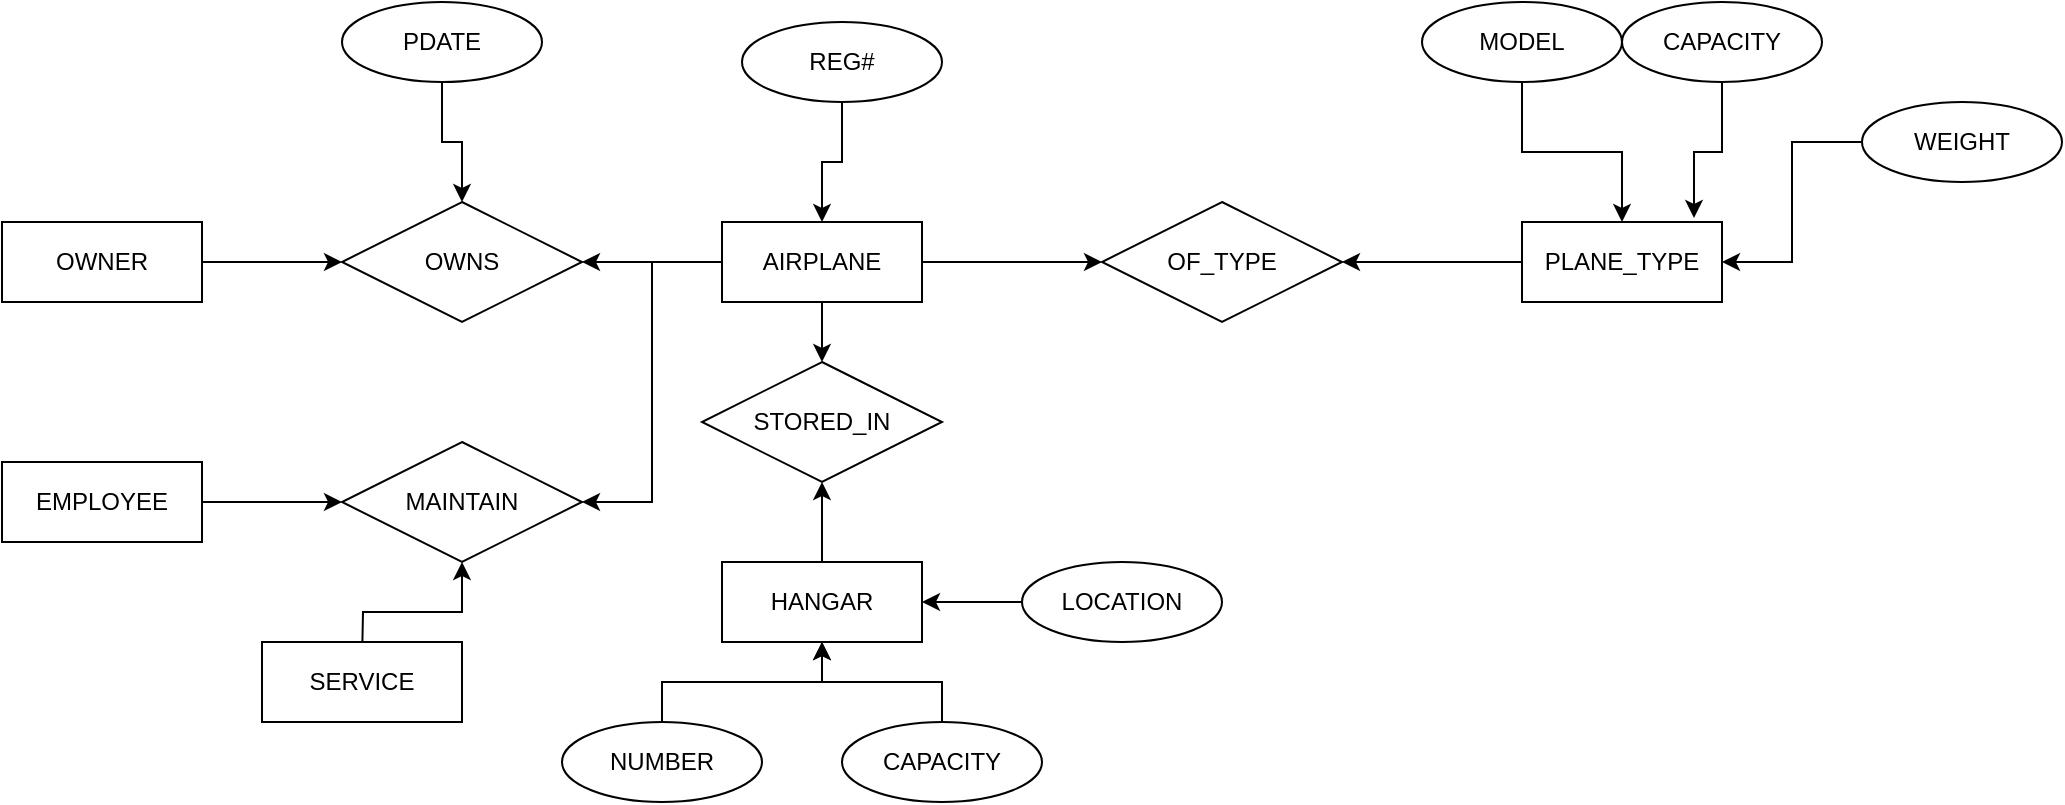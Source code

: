 <mxfile version="24.9.3">
  <diagram id="R2lEEEUBdFMjLlhIrx00" name="Page-1">
    <mxGraphModel dx="2140" dy="567" grid="1" gridSize="10" guides="1" tooltips="1" connect="1" arrows="1" fold="1" page="1" pageScale="1" pageWidth="850" pageHeight="1100" math="0" shadow="0" extFonts="Permanent Marker^https://fonts.googleapis.com/css?family=Permanent+Marker">
      <root>
        <mxCell id="0" />
        <mxCell id="1" parent="0" />
        <mxCell id="D6m9lH9ZA65K1LhXCE7x-19" value="" style="edgeStyle=orthogonalEdgeStyle;rounded=0;orthogonalLoop=1;jettySize=auto;html=1;" edge="1" parent="1" source="D6m9lH9ZA65K1LhXCE7x-14" target="D6m9lH9ZA65K1LhXCE7x-18">
          <mxGeometry relative="1" as="geometry" />
        </mxCell>
        <mxCell id="D6m9lH9ZA65K1LhXCE7x-23" value="" style="edgeStyle=orthogonalEdgeStyle;rounded=0;orthogonalLoop=1;jettySize=auto;html=1;" edge="1" parent="1" source="D6m9lH9ZA65K1LhXCE7x-14" target="D6m9lH9ZA65K1LhXCE7x-22">
          <mxGeometry relative="1" as="geometry" />
        </mxCell>
        <mxCell id="D6m9lH9ZA65K1LhXCE7x-42" value="" style="edgeStyle=orthogonalEdgeStyle;rounded=0;orthogonalLoop=1;jettySize=auto;html=1;" edge="1" parent="1" source="D6m9lH9ZA65K1LhXCE7x-14" target="D6m9lH9ZA65K1LhXCE7x-41">
          <mxGeometry relative="1" as="geometry" />
        </mxCell>
        <mxCell id="D6m9lH9ZA65K1LhXCE7x-47" style="edgeStyle=orthogonalEdgeStyle;rounded=0;orthogonalLoop=1;jettySize=auto;html=1;entryX=1;entryY=0.5;entryDx=0;entryDy=0;" edge="1" parent="1" source="D6m9lH9ZA65K1LhXCE7x-14" target="D6m9lH9ZA65K1LhXCE7x-45">
          <mxGeometry relative="1" as="geometry" />
        </mxCell>
        <mxCell id="D6m9lH9ZA65K1LhXCE7x-14" value="&lt;div&gt;AIRPLANE&lt;/div&gt;" style="whiteSpace=wrap;html=1;align=center;" vertex="1" parent="1">
          <mxGeometry x="80" y="140" width="100" height="40" as="geometry" />
        </mxCell>
        <mxCell id="D6m9lH9ZA65K1LhXCE7x-21" value="" style="edgeStyle=orthogonalEdgeStyle;rounded=0;orthogonalLoop=1;jettySize=auto;html=1;" edge="1" parent="1" source="D6m9lH9ZA65K1LhXCE7x-15" target="D6m9lH9ZA65K1LhXCE7x-18">
          <mxGeometry relative="1" as="geometry" />
        </mxCell>
        <mxCell id="D6m9lH9ZA65K1LhXCE7x-15" value="PLANE_TYPE" style="whiteSpace=wrap;html=1;align=center;" vertex="1" parent="1">
          <mxGeometry x="480" y="140" width="100" height="40" as="geometry" />
        </mxCell>
        <mxCell id="D6m9lH9ZA65K1LhXCE7x-24" value="" style="edgeStyle=orthogonalEdgeStyle;rounded=0;orthogonalLoop=1;jettySize=auto;html=1;" edge="1" parent="1" source="D6m9lH9ZA65K1LhXCE7x-16" target="D6m9lH9ZA65K1LhXCE7x-22">
          <mxGeometry relative="1" as="geometry" />
        </mxCell>
        <mxCell id="D6m9lH9ZA65K1LhXCE7x-16" value="HANGAR" style="whiteSpace=wrap;html=1;align=center;" vertex="1" parent="1">
          <mxGeometry x="80" y="310" width="100" height="40" as="geometry" />
        </mxCell>
        <mxCell id="D6m9lH9ZA65K1LhXCE7x-27" style="edgeStyle=orthogonalEdgeStyle;rounded=0;orthogonalLoop=1;jettySize=auto;html=1;" edge="1" parent="1" source="D6m9lH9ZA65K1LhXCE7x-17" target="D6m9lH9ZA65K1LhXCE7x-14">
          <mxGeometry relative="1" as="geometry" />
        </mxCell>
        <mxCell id="D6m9lH9ZA65K1LhXCE7x-17" value="REG#" style="ellipse;whiteSpace=wrap;html=1;align=center;" vertex="1" parent="1">
          <mxGeometry x="90" y="40" width="100" height="40" as="geometry" />
        </mxCell>
        <mxCell id="D6m9lH9ZA65K1LhXCE7x-18" value="OF_TYPE" style="shape=rhombus;perimeter=rhombusPerimeter;whiteSpace=wrap;html=1;align=center;" vertex="1" parent="1">
          <mxGeometry x="270" y="130" width="120" height="60" as="geometry" />
        </mxCell>
        <mxCell id="D6m9lH9ZA65K1LhXCE7x-22" value="STORED_IN" style="shape=rhombus;perimeter=rhombusPerimeter;whiteSpace=wrap;html=1;align=center;" vertex="1" parent="1">
          <mxGeometry x="70" y="210" width="120" height="60" as="geometry" />
        </mxCell>
        <mxCell id="D6m9lH9ZA65K1LhXCE7x-26" style="edgeStyle=orthogonalEdgeStyle;rounded=0;orthogonalLoop=1;jettySize=auto;html=1;" edge="1" parent="1" source="D6m9lH9ZA65K1LhXCE7x-25" target="D6m9lH9ZA65K1LhXCE7x-15">
          <mxGeometry relative="1" as="geometry" />
        </mxCell>
        <mxCell id="D6m9lH9ZA65K1LhXCE7x-25" value="MODEL" style="ellipse;whiteSpace=wrap;html=1;align=center;" vertex="1" parent="1">
          <mxGeometry x="430" y="30" width="100" height="40" as="geometry" />
        </mxCell>
        <mxCell id="D6m9lH9ZA65K1LhXCE7x-28" value="CAPACITY" style="ellipse;whiteSpace=wrap;html=1;align=center;" vertex="1" parent="1">
          <mxGeometry x="530" y="30" width="100" height="40" as="geometry" />
        </mxCell>
        <mxCell id="D6m9lH9ZA65K1LhXCE7x-33" style="edgeStyle=orthogonalEdgeStyle;rounded=0;orthogonalLoop=1;jettySize=auto;html=1;entryX=1;entryY=0.5;entryDx=0;entryDy=0;" edge="1" parent="1" source="D6m9lH9ZA65K1LhXCE7x-29" target="D6m9lH9ZA65K1LhXCE7x-15">
          <mxGeometry relative="1" as="geometry" />
        </mxCell>
        <mxCell id="D6m9lH9ZA65K1LhXCE7x-29" value="WEIGHT" style="ellipse;whiteSpace=wrap;html=1;align=center;" vertex="1" parent="1">
          <mxGeometry x="650" y="80" width="100" height="40" as="geometry" />
        </mxCell>
        <mxCell id="D6m9lH9ZA65K1LhXCE7x-30" style="edgeStyle=orthogonalEdgeStyle;rounded=0;orthogonalLoop=1;jettySize=auto;html=1;entryX=0.86;entryY=-0.05;entryDx=0;entryDy=0;entryPerimeter=0;" edge="1" parent="1" source="D6m9lH9ZA65K1LhXCE7x-28" target="D6m9lH9ZA65K1LhXCE7x-15">
          <mxGeometry relative="1" as="geometry" />
        </mxCell>
        <mxCell id="D6m9lH9ZA65K1LhXCE7x-39" value="" style="edgeStyle=orthogonalEdgeStyle;rounded=0;orthogonalLoop=1;jettySize=auto;html=1;" edge="1" parent="1" source="D6m9lH9ZA65K1LhXCE7x-34" target="D6m9lH9ZA65K1LhXCE7x-16">
          <mxGeometry relative="1" as="geometry" />
        </mxCell>
        <mxCell id="D6m9lH9ZA65K1LhXCE7x-34" value="NUMBER" style="ellipse;whiteSpace=wrap;html=1;align=center;" vertex="1" parent="1">
          <mxGeometry y="390" width="100" height="40" as="geometry" />
        </mxCell>
        <mxCell id="D6m9lH9ZA65K1LhXCE7x-38" value="" style="edgeStyle=orthogonalEdgeStyle;rounded=0;orthogonalLoop=1;jettySize=auto;html=1;" edge="1" parent="1" source="D6m9lH9ZA65K1LhXCE7x-35" target="D6m9lH9ZA65K1LhXCE7x-16">
          <mxGeometry relative="1" as="geometry" />
        </mxCell>
        <mxCell id="D6m9lH9ZA65K1LhXCE7x-35" value="CAPACITY" style="ellipse;whiteSpace=wrap;html=1;align=center;" vertex="1" parent="1">
          <mxGeometry x="140" y="390" width="100" height="40" as="geometry" />
        </mxCell>
        <mxCell id="D6m9lH9ZA65K1LhXCE7x-37" value="" style="edgeStyle=orthogonalEdgeStyle;rounded=0;orthogonalLoop=1;jettySize=auto;html=1;" edge="1" parent="1" source="D6m9lH9ZA65K1LhXCE7x-36" target="D6m9lH9ZA65K1LhXCE7x-16">
          <mxGeometry relative="1" as="geometry" />
        </mxCell>
        <mxCell id="D6m9lH9ZA65K1LhXCE7x-36" value="LOCATION" style="ellipse;whiteSpace=wrap;html=1;align=center;" vertex="1" parent="1">
          <mxGeometry x="230" y="310" width="100" height="40" as="geometry" />
        </mxCell>
        <mxCell id="D6m9lH9ZA65K1LhXCE7x-43" value="" style="edgeStyle=orthogonalEdgeStyle;rounded=0;orthogonalLoop=1;jettySize=auto;html=1;" edge="1" parent="1" source="D6m9lH9ZA65K1LhXCE7x-40" target="D6m9lH9ZA65K1LhXCE7x-41">
          <mxGeometry relative="1" as="geometry" />
        </mxCell>
        <mxCell id="D6m9lH9ZA65K1LhXCE7x-40" value="OWNER" style="whiteSpace=wrap;html=1;align=center;" vertex="1" parent="1">
          <mxGeometry x="-280" y="140" width="100" height="40" as="geometry" />
        </mxCell>
        <mxCell id="D6m9lH9ZA65K1LhXCE7x-41" value="OWNS" style="shape=rhombus;perimeter=rhombusPerimeter;whiteSpace=wrap;html=1;align=center;" vertex="1" parent="1">
          <mxGeometry x="-110" y="130" width="120" height="60" as="geometry" />
        </mxCell>
        <mxCell id="D6m9lH9ZA65K1LhXCE7x-46" value="" style="edgeStyle=orthogonalEdgeStyle;rounded=0;orthogonalLoop=1;jettySize=auto;html=1;" edge="1" parent="1" source="D6m9lH9ZA65K1LhXCE7x-44" target="D6m9lH9ZA65K1LhXCE7x-45">
          <mxGeometry relative="1" as="geometry" />
        </mxCell>
        <mxCell id="D6m9lH9ZA65K1LhXCE7x-44" value="EMPLOYEE" style="whiteSpace=wrap;html=1;align=center;" vertex="1" parent="1">
          <mxGeometry x="-280" y="260" width="100" height="40" as="geometry" />
        </mxCell>
        <mxCell id="D6m9lH9ZA65K1LhXCE7x-45" value="MAINTAIN" style="shape=rhombus;perimeter=rhombusPerimeter;whiteSpace=wrap;html=1;align=center;" vertex="1" parent="1">
          <mxGeometry x="-110" y="250" width="120" height="60" as="geometry" />
        </mxCell>
        <mxCell id="D6m9lH9ZA65K1LhXCE7x-49" value="" style="edgeStyle=orthogonalEdgeStyle;rounded=0;orthogonalLoop=1;jettySize=auto;html=1;" edge="1" parent="1" source="D6m9lH9ZA65K1LhXCE7x-48" target="D6m9lH9ZA65K1LhXCE7x-41">
          <mxGeometry relative="1" as="geometry" />
        </mxCell>
        <mxCell id="D6m9lH9ZA65K1LhXCE7x-48" value="PDATE" style="ellipse;whiteSpace=wrap;html=1;align=center;" vertex="1" parent="1">
          <mxGeometry x="-110" y="30" width="100" height="40" as="geometry" />
        </mxCell>
        <mxCell id="D6m9lH9ZA65K1LhXCE7x-51" value="" style="edgeStyle=orthogonalEdgeStyle;rounded=0;orthogonalLoop=1;jettySize=auto;html=1;" edge="1" parent="1" target="D6m9lH9ZA65K1LhXCE7x-45">
          <mxGeometry relative="1" as="geometry">
            <mxPoint x="-100" y="360" as="sourcePoint" />
          </mxGeometry>
        </mxCell>
        <mxCell id="D6m9lH9ZA65K1LhXCE7x-52" value="SERVICE" style="whiteSpace=wrap;html=1;align=center;" vertex="1" parent="1">
          <mxGeometry x="-150" y="350" width="100" height="40" as="geometry" />
        </mxCell>
      </root>
    </mxGraphModel>
  </diagram>
</mxfile>
